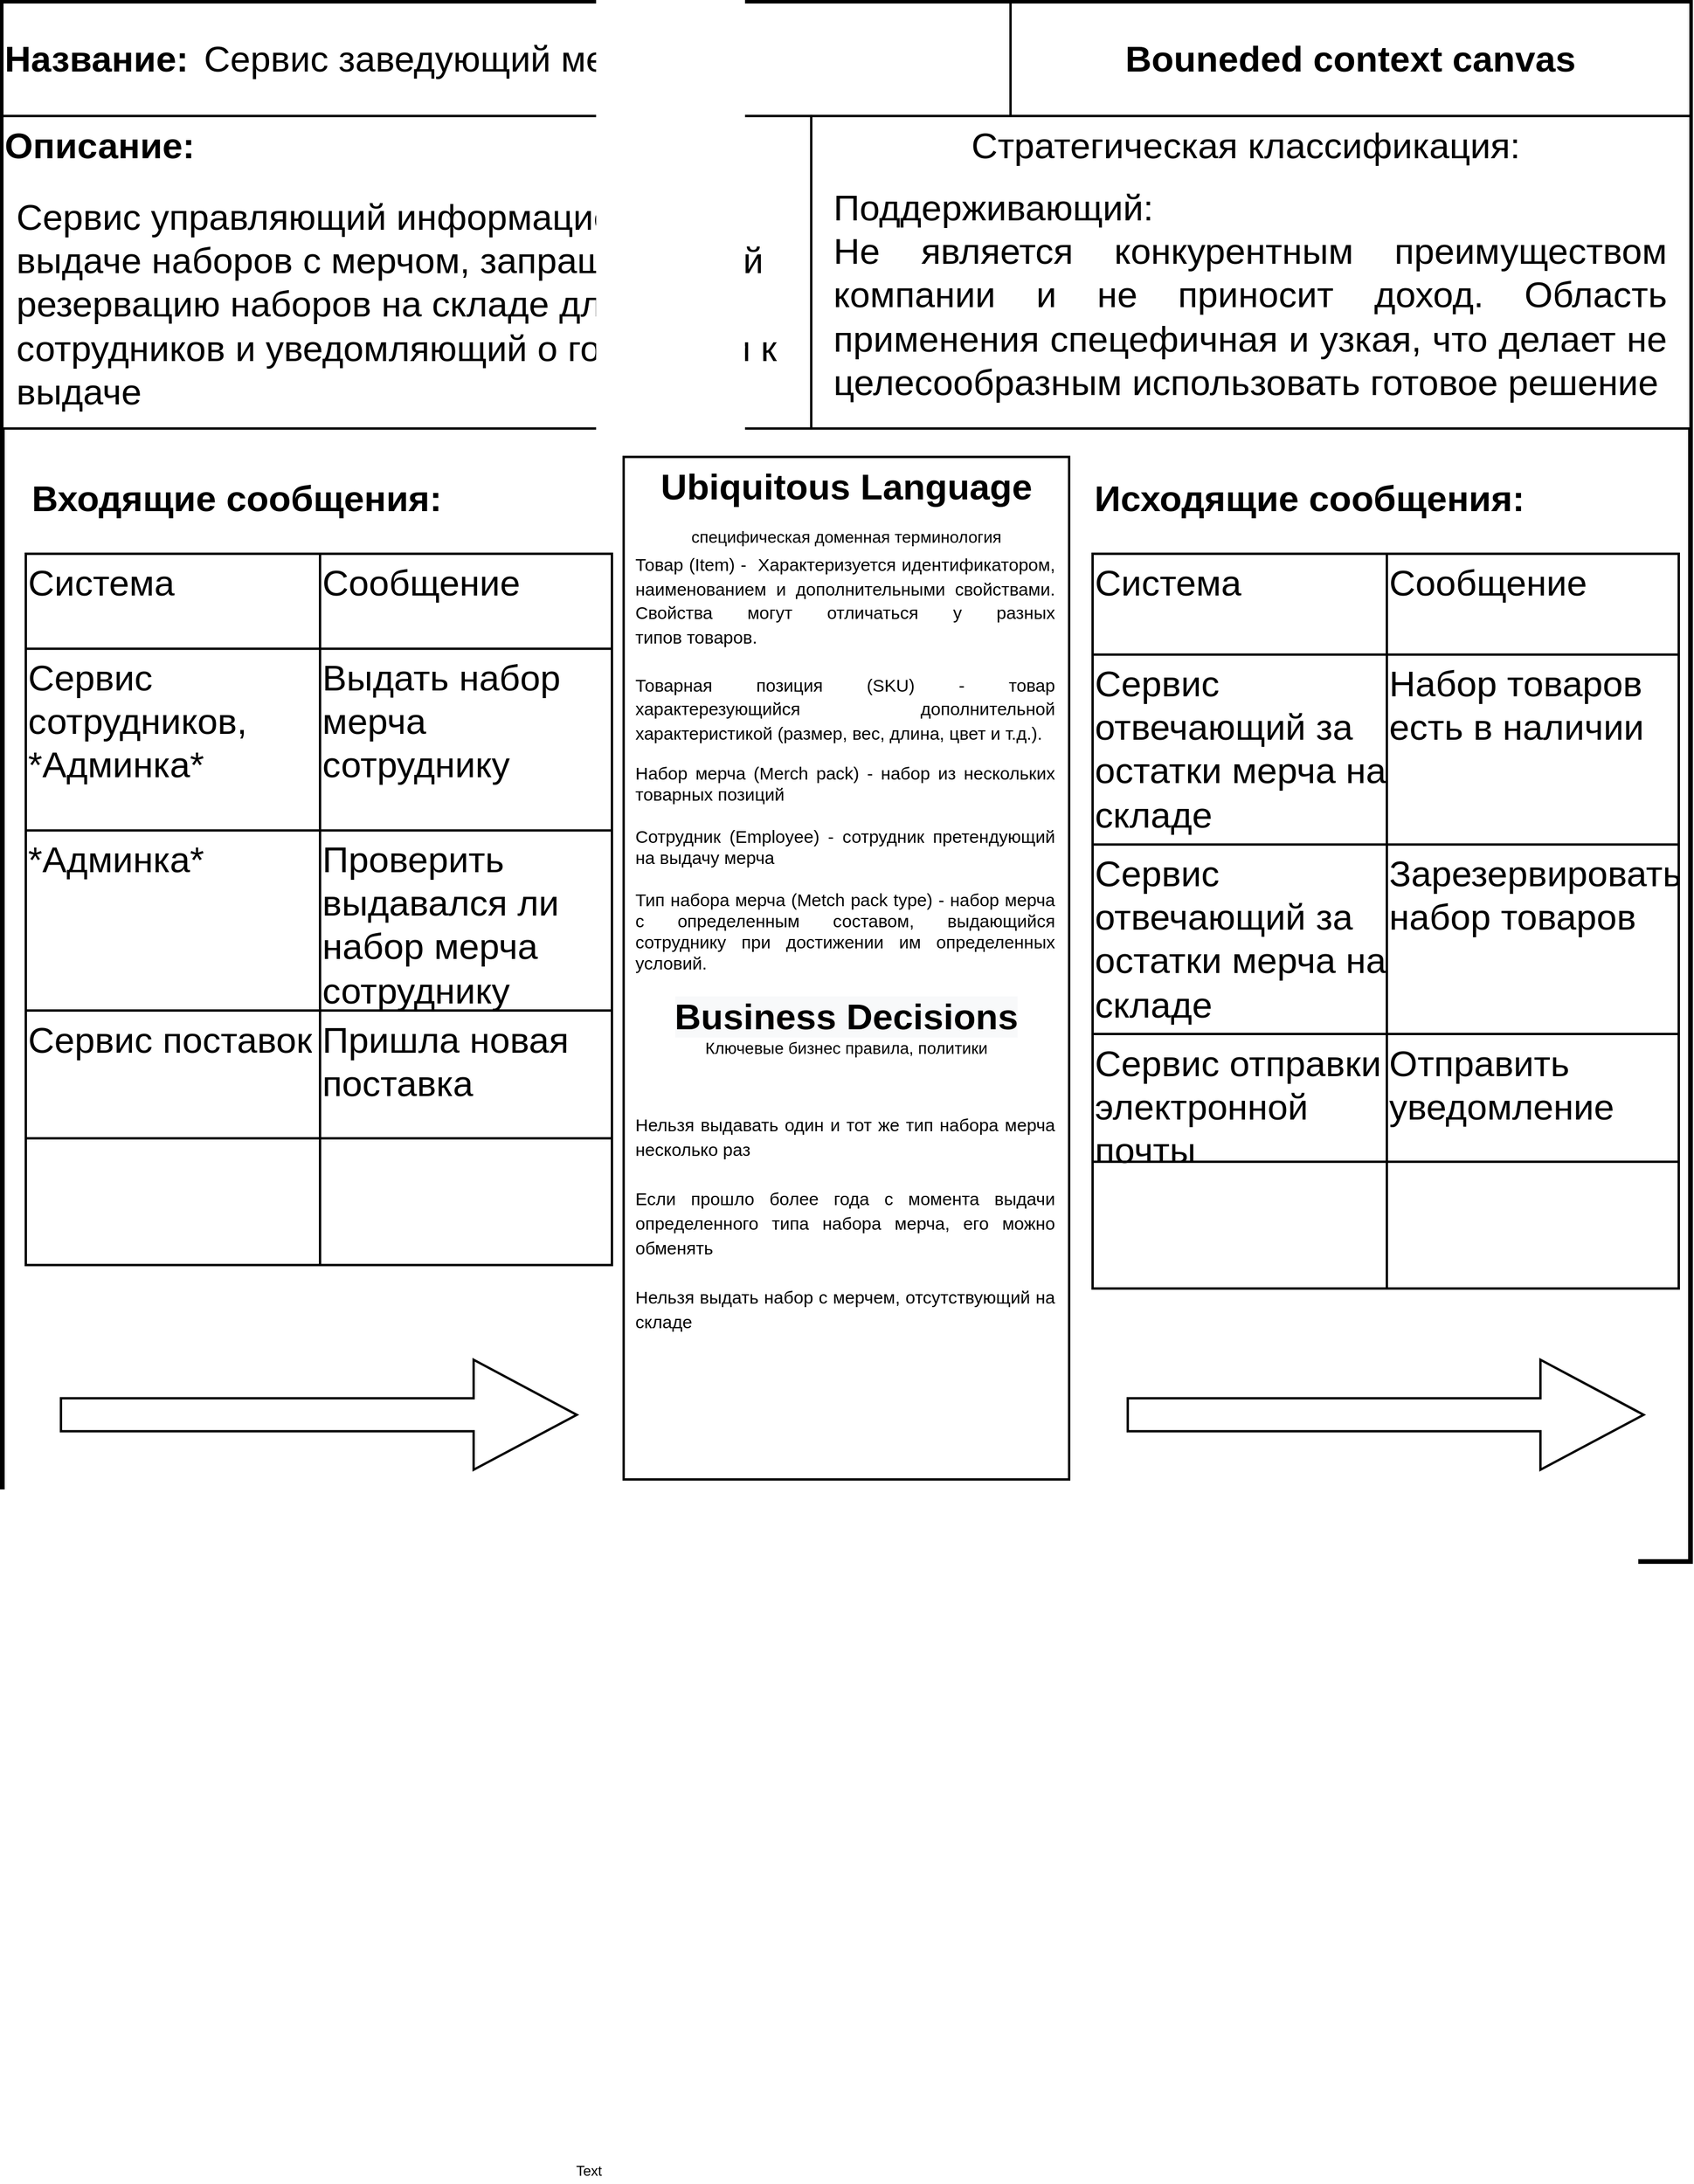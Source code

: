 <mxfile version="15.4.0" type="device"><diagram id="8OFZhzmo89h2vflNufuO" name="Page-1"><mxGraphModel dx="2370" dy="1370" grid="1" gridSize="10" guides="1" tooltips="1" connect="1" arrows="1" fold="1" page="1" pageScale="1" pageWidth="827" pageHeight="1169" math="0" shadow="0"><root><mxCell id="0"/><mxCell id="1" parent="0"/><mxCell id="C2i8B1bdvemPvVyp_Ss8-22" value="" style="group" parent="1" vertex="1" connectable="0"><mxGeometry x="110" y="100" width="1440" height="1330" as="geometry"/></mxCell><mxCell id="C2i8B1bdvemPvVyp_Ss8-21" value="" style="group" parent="C2i8B1bdvemPvVyp_Ss8-22" vertex="1" connectable="0"><mxGeometry width="1440" height="1330" as="geometry"/></mxCell><mxCell id="C2i8B1bdvemPvVyp_Ss8-2" value="фывфыв" style="rounded=0;whiteSpace=wrap;html=1;strokeWidth=4;glass=0;shadow=0;sketch=0;" parent="C2i8B1bdvemPvVyp_Ss8-21" vertex="1"><mxGeometry width="1440" height="1330" as="geometry"/></mxCell><mxCell id="C2i8B1bdvemPvVyp_Ss8-10" value="" style="shape=singleArrow;whiteSpace=wrap;html=1;shadow=0;fontSize=31;strokeColor=default;strokeWidth=2;verticalAlign=top;" parent="C2i8B1bdvemPvVyp_Ss8-21" vertex="1"><mxGeometry x="50" y="1157.882" width="440" height="93.882" as="geometry"/></mxCell><mxCell id="C2i8B1bdvemPvVyp_Ss8-11" value="" style="shape=singleArrow;whiteSpace=wrap;html=1;shadow=0;fontSize=31;strokeColor=default;strokeWidth=2;verticalAlign=top;" parent="C2i8B1bdvemPvVyp_Ss8-21" vertex="1"><mxGeometry x="960" y="1157.882" width="440" height="93.882" as="geometry"/></mxCell><mxCell id="C2i8B1bdvemPvVyp_Ss8-14" value="&lt;b&gt;Входящие сообщения:&lt;/b&gt;" style="text;html=1;strokeColor=none;fillColor=none;align=center;verticalAlign=middle;whiteSpace=wrap;rounded=0;shadow=0;glass=0;sketch=0;fontSize=31;" parent="C2i8B1bdvemPvVyp_Ss8-21" vertex="1"><mxGeometry x="20" y="400.0" width="360" height="46.937" as="geometry"/></mxCell><mxCell id="C2i8B1bdvemPvVyp_Ss8-15" value="&lt;b&gt;Исходящие сообщения:&lt;/b&gt;" style="text;html=1;strokeColor=none;fillColor=none;align=center;verticalAlign=middle;whiteSpace=wrap;rounded=0;shadow=0;glass=0;sketch=0;fontSize=31;" parent="C2i8B1bdvemPvVyp_Ss8-21" vertex="1"><mxGeometry x="930" y="400.0" width="370" height="46.937" as="geometry"/></mxCell><mxCell id="C2i8B1bdvemPvVyp_Ss8-36" value="" style="shape=table;html=1;whiteSpace=wrap;startSize=0;container=1;collapsible=0;childLayout=tableLayout;rounded=0;shadow=0;glass=0;sketch=0;fontSize=31;strokeColor=default;strokeWidth=2;align=left;verticalAlign=top;" parent="C2i8B1bdvemPvVyp_Ss8-21" vertex="1"><mxGeometry x="930" y="470.42" width="500" height="409.58" as="geometry"/></mxCell><mxCell id="C2i8B1bdvemPvVyp_Ss8-37" value="" style="shape=partialRectangle;html=1;whiteSpace=wrap;collapsible=0;dropTarget=0;pointerEvents=0;fillColor=none;top=0;left=0;bottom=0;right=0;points=[[0,0.5],[1,0.5]];portConstraint=eastwest;rounded=0;shadow=0;glass=0;sketch=0;fontSize=31;strokeColor=default;strokeWidth=2;align=left;verticalAlign=top;" parent="C2i8B1bdvemPvVyp_Ss8-36" vertex="1"><mxGeometry width="500" height="86" as="geometry"/></mxCell><mxCell id="C2i8B1bdvemPvVyp_Ss8-38" value="Система" style="shape=partialRectangle;html=1;whiteSpace=wrap;connectable=0;fillColor=none;top=0;left=0;bottom=0;right=0;overflow=hidden;pointerEvents=1;rounded=0;shadow=0;glass=0;sketch=0;fontSize=31;strokeColor=default;strokeWidth=2;align=left;verticalAlign=top;" parent="C2i8B1bdvemPvVyp_Ss8-37" vertex="1"><mxGeometry width="251" height="86" as="geometry"><mxRectangle width="251" height="86" as="alternateBounds"/></mxGeometry></mxCell><mxCell id="C2i8B1bdvemPvVyp_Ss8-39" value="Сообщение" style="shape=partialRectangle;html=1;whiteSpace=wrap;connectable=0;fillColor=none;top=0;left=0;bottom=0;right=0;overflow=hidden;pointerEvents=1;rounded=0;shadow=0;glass=0;sketch=0;fontSize=31;strokeColor=default;strokeWidth=2;align=left;verticalAlign=top;" parent="C2i8B1bdvemPvVyp_Ss8-37" vertex="1"><mxGeometry x="251" width="249" height="86" as="geometry"><mxRectangle width="249" height="86" as="alternateBounds"/></mxGeometry></mxCell><mxCell id="C2i8B1bdvemPvVyp_Ss8-40" value="" style="shape=partialRectangle;html=1;whiteSpace=wrap;collapsible=0;dropTarget=0;pointerEvents=0;fillColor=none;top=0;left=0;bottom=0;right=0;points=[[0,0.5],[1,0.5]];portConstraint=eastwest;rounded=0;shadow=0;glass=0;sketch=0;fontSize=31;strokeColor=default;strokeWidth=2;align=left;verticalAlign=top;" parent="C2i8B1bdvemPvVyp_Ss8-36" vertex="1"><mxGeometry y="86" width="500" height="162" as="geometry"/></mxCell><mxCell id="C2i8B1bdvemPvVyp_Ss8-41" value="Cервис отвечающий за остатки мерча на складе" style="shape=partialRectangle;html=1;whiteSpace=wrap;connectable=0;fillColor=none;top=0;left=0;bottom=0;right=0;overflow=hidden;pointerEvents=1;rounded=0;shadow=0;glass=0;sketch=0;fontSize=31;strokeColor=default;strokeWidth=2;align=left;verticalAlign=top;" parent="C2i8B1bdvemPvVyp_Ss8-40" vertex="1"><mxGeometry width="251" height="162" as="geometry"><mxRectangle width="251" height="162" as="alternateBounds"/></mxGeometry></mxCell><mxCell id="C2i8B1bdvemPvVyp_Ss8-42" value="Набор товаров есть в наличии" style="shape=partialRectangle;html=1;whiteSpace=wrap;connectable=0;fillColor=none;top=0;left=0;bottom=0;right=0;overflow=hidden;pointerEvents=1;rounded=0;shadow=0;glass=0;sketch=0;fontSize=31;strokeColor=default;strokeWidth=2;align=left;verticalAlign=top;" parent="C2i8B1bdvemPvVyp_Ss8-40" vertex="1"><mxGeometry x="251" width="249" height="162" as="geometry"><mxRectangle width="249" height="162" as="alternateBounds"/></mxGeometry></mxCell><mxCell id="C2i8B1bdvemPvVyp_Ss8-43" value="" style="shape=partialRectangle;html=1;whiteSpace=wrap;collapsible=0;dropTarget=0;pointerEvents=0;fillColor=none;top=0;left=0;bottom=0;right=0;points=[[0,0.5],[1,0.5]];portConstraint=eastwest;rounded=0;shadow=0;glass=0;sketch=0;fontSize=31;strokeColor=default;strokeWidth=2;align=left;verticalAlign=top;" parent="C2i8B1bdvemPvVyp_Ss8-36" vertex="1"><mxGeometry y="248" width="500" height="162" as="geometry"/></mxCell><mxCell id="C2i8B1bdvemPvVyp_Ss8-44" value="&lt;span&gt;Cервис отвечающий за остатки мерча на складе&lt;/span&gt;" style="shape=partialRectangle;html=1;whiteSpace=wrap;connectable=0;fillColor=none;top=0;left=0;bottom=0;right=0;overflow=hidden;pointerEvents=1;rounded=0;shadow=0;glass=0;sketch=0;fontSize=31;strokeColor=default;strokeWidth=2;align=left;verticalAlign=top;" parent="C2i8B1bdvemPvVyp_Ss8-43" vertex="1"><mxGeometry width="251" height="162" as="geometry"><mxRectangle width="251" height="162" as="alternateBounds"/></mxGeometry></mxCell><mxCell id="C2i8B1bdvemPvVyp_Ss8-45" value="Зарезервировать набор товаров" style="shape=partialRectangle;html=1;whiteSpace=wrap;connectable=0;fillColor=none;top=0;left=0;bottom=0;right=0;overflow=hidden;pointerEvents=1;rounded=0;shadow=0;glass=0;sketch=0;fontSize=31;strokeColor=default;strokeWidth=2;align=left;verticalAlign=top;" parent="C2i8B1bdvemPvVyp_Ss8-43" vertex="1"><mxGeometry x="251" width="249" height="162" as="geometry"><mxRectangle width="249" height="162" as="alternateBounds"/></mxGeometry></mxCell><mxCell id="IKLekAc_ae8mlH1tGpPq-17" value="" style="shape=table;html=1;whiteSpace=wrap;startSize=0;container=1;collapsible=0;childLayout=tableLayout;rounded=0;shadow=0;glass=0;sketch=0;fontSize=31;strokeColor=default;strokeWidth=2;align=left;verticalAlign=top;" vertex="1" parent="C2i8B1bdvemPvVyp_Ss8-21"><mxGeometry x="930" y="880" width="500" height="217.15" as="geometry"/></mxCell><mxCell id="IKLekAc_ae8mlH1tGpPq-18" value="" style="shape=partialRectangle;html=1;whiteSpace=wrap;collapsible=0;dropTarget=0;pointerEvents=0;fillColor=none;top=0;left=0;bottom=0;right=0;points=[[0,0.5],[1,0.5]];portConstraint=eastwest;rounded=0;shadow=0;glass=0;sketch=0;fontSize=31;strokeColor=default;strokeWidth=2;align=left;verticalAlign=top;" vertex="1" parent="IKLekAc_ae8mlH1tGpPq-17"><mxGeometry width="500" height="109" as="geometry"/></mxCell><mxCell id="IKLekAc_ae8mlH1tGpPq-19" value="Сервис отправки электронной почты" style="shape=partialRectangle;html=1;whiteSpace=wrap;connectable=0;fillColor=none;top=0;left=0;bottom=0;right=0;overflow=hidden;pointerEvents=1;rounded=0;shadow=0;glass=0;sketch=0;fontSize=31;strokeColor=default;strokeWidth=2;align=left;verticalAlign=top;" vertex="1" parent="IKLekAc_ae8mlH1tGpPq-18"><mxGeometry width="251" height="109" as="geometry"><mxRectangle width="251" height="109" as="alternateBounds"/></mxGeometry></mxCell><mxCell id="IKLekAc_ae8mlH1tGpPq-20" value="Отправить уведомление" style="shape=partialRectangle;html=1;whiteSpace=wrap;connectable=0;fillColor=none;top=0;left=0;bottom=0;right=0;overflow=hidden;pointerEvents=1;rounded=0;shadow=0;glass=0;sketch=0;fontSize=31;strokeColor=default;strokeWidth=2;align=left;verticalAlign=top;" vertex="1" parent="IKLekAc_ae8mlH1tGpPq-18"><mxGeometry x="251" width="249" height="109" as="geometry"><mxRectangle width="249" height="109" as="alternateBounds"/></mxGeometry></mxCell><mxCell id="IKLekAc_ae8mlH1tGpPq-21" value="" style="shape=partialRectangle;html=1;whiteSpace=wrap;collapsible=0;dropTarget=0;pointerEvents=0;fillColor=none;top=0;left=0;bottom=0;right=0;points=[[0,0.5],[1,0.5]];portConstraint=eastwest;rounded=0;shadow=0;glass=0;sketch=0;fontSize=31;strokeColor=default;strokeWidth=2;align=left;verticalAlign=top;" vertex="1" parent="IKLekAc_ae8mlH1tGpPq-17"><mxGeometry y="109" width="500" height="108" as="geometry"/></mxCell><mxCell id="IKLekAc_ae8mlH1tGpPq-22" value="" style="shape=partialRectangle;html=1;whiteSpace=wrap;connectable=0;fillColor=none;top=0;left=0;bottom=0;right=0;overflow=hidden;pointerEvents=1;rounded=0;shadow=0;glass=0;sketch=0;fontSize=31;strokeColor=default;strokeWidth=2;align=left;verticalAlign=top;" vertex="1" parent="IKLekAc_ae8mlH1tGpPq-21"><mxGeometry width="251" height="108" as="geometry"><mxRectangle width="251" height="108" as="alternateBounds"/></mxGeometry></mxCell><mxCell id="IKLekAc_ae8mlH1tGpPq-23" value="" style="shape=partialRectangle;html=1;whiteSpace=wrap;connectable=0;fillColor=none;top=0;left=0;bottom=0;right=0;overflow=hidden;pointerEvents=1;rounded=0;shadow=0;glass=0;sketch=0;fontSize=31;strokeColor=default;strokeWidth=2;align=left;verticalAlign=top;" vertex="1" parent="IKLekAc_ae8mlH1tGpPq-21"><mxGeometry x="251" width="249" height="108" as="geometry"><mxRectangle width="249" height="108" as="alternateBounds"/></mxGeometry></mxCell><mxCell id="IKLekAc_ae8mlH1tGpPq-24" value="" style="group" vertex="1" connectable="0" parent="C2i8B1bdvemPvVyp_Ss8-21"><mxGeometry x="20" y="470.42" width="500" height="606.73" as="geometry"/></mxCell><mxCell id="C2i8B1bdvemPvVyp_Ss8-23" value="" style="shape=table;html=1;whiteSpace=wrap;startSize=0;container=1;collapsible=0;childLayout=tableLayout;rounded=0;shadow=0;glass=0;sketch=0;fontSize=31;strokeColor=default;strokeWidth=2;align=left;verticalAlign=top;" parent="IKLekAc_ae8mlH1tGpPq-24" vertex="1"><mxGeometry width="500" height="389.58" as="geometry"/></mxCell><mxCell id="C2i8B1bdvemPvVyp_Ss8-24" value="" style="shape=partialRectangle;html=1;whiteSpace=wrap;collapsible=0;dropTarget=0;pointerEvents=0;fillColor=none;top=0;left=0;bottom=0;right=0;points=[[0,0.5],[1,0.5]];portConstraint=eastwest;rounded=0;shadow=0;glass=0;sketch=0;fontSize=31;strokeColor=default;strokeWidth=2;align=left;verticalAlign=top;" parent="C2i8B1bdvemPvVyp_Ss8-23" vertex="1"><mxGeometry width="500" height="81" as="geometry"/></mxCell><mxCell id="C2i8B1bdvemPvVyp_Ss8-25" value="Система" style="shape=partialRectangle;html=1;whiteSpace=wrap;connectable=0;fillColor=none;top=0;left=0;bottom=0;right=0;overflow=hidden;pointerEvents=1;rounded=0;shadow=0;glass=0;sketch=0;fontSize=31;strokeColor=default;strokeWidth=2;align=left;verticalAlign=top;" parent="C2i8B1bdvemPvVyp_Ss8-24" vertex="1"><mxGeometry width="251" height="81" as="geometry"><mxRectangle width="251" height="81" as="alternateBounds"/></mxGeometry></mxCell><mxCell id="C2i8B1bdvemPvVyp_Ss8-26" value="Сообщение" style="shape=partialRectangle;html=1;whiteSpace=wrap;connectable=0;fillColor=none;top=0;left=0;bottom=0;right=0;overflow=hidden;pointerEvents=1;rounded=0;shadow=0;glass=0;sketch=0;fontSize=31;strokeColor=default;strokeWidth=2;align=left;verticalAlign=top;" parent="C2i8B1bdvemPvVyp_Ss8-24" vertex="1"><mxGeometry x="251" width="249" height="81" as="geometry"><mxRectangle width="249" height="81" as="alternateBounds"/></mxGeometry></mxCell><mxCell id="C2i8B1bdvemPvVyp_Ss8-28" value="" style="shape=partialRectangle;html=1;whiteSpace=wrap;collapsible=0;dropTarget=0;pointerEvents=0;fillColor=none;top=0;left=0;bottom=0;right=0;points=[[0,0.5],[1,0.5]];portConstraint=eastwest;rounded=0;shadow=0;glass=0;sketch=0;fontSize=31;strokeColor=default;strokeWidth=2;align=left;verticalAlign=top;" parent="C2i8B1bdvemPvVyp_Ss8-23" vertex="1"><mxGeometry y="81" width="500" height="155" as="geometry"/></mxCell><mxCell id="C2i8B1bdvemPvVyp_Ss8-29" value="Сервис сотрудников,&lt;br&gt;*Админка*" style="shape=partialRectangle;html=1;whiteSpace=wrap;connectable=0;fillColor=none;top=0;left=0;bottom=0;right=0;overflow=hidden;pointerEvents=1;rounded=0;shadow=0;glass=0;sketch=0;fontSize=31;strokeColor=default;strokeWidth=2;align=left;verticalAlign=top;" parent="C2i8B1bdvemPvVyp_Ss8-28" vertex="1"><mxGeometry width="251" height="155" as="geometry"><mxRectangle width="251" height="155" as="alternateBounds"/></mxGeometry></mxCell><mxCell id="C2i8B1bdvemPvVyp_Ss8-30" value="Выдать набор мерча сотруднику" style="shape=partialRectangle;html=1;whiteSpace=wrap;connectable=0;fillColor=none;top=0;left=0;bottom=0;right=0;overflow=hidden;pointerEvents=1;rounded=0;shadow=0;glass=0;sketch=0;fontSize=31;strokeColor=default;strokeWidth=2;align=left;verticalAlign=top;" parent="C2i8B1bdvemPvVyp_Ss8-28" vertex="1"><mxGeometry x="251" width="249" height="155" as="geometry"><mxRectangle width="249" height="155" as="alternateBounds"/></mxGeometry></mxCell><mxCell id="C2i8B1bdvemPvVyp_Ss8-32" value="" style="shape=partialRectangle;html=1;whiteSpace=wrap;collapsible=0;dropTarget=0;pointerEvents=0;fillColor=none;top=0;left=0;bottom=0;right=0;points=[[0,0.5],[1,0.5]];portConstraint=eastwest;rounded=0;shadow=0;glass=0;sketch=0;fontSize=31;strokeColor=default;strokeWidth=2;align=left;verticalAlign=top;" parent="C2i8B1bdvemPvVyp_Ss8-23" vertex="1"><mxGeometry y="236" width="500" height="154" as="geometry"/></mxCell><mxCell id="C2i8B1bdvemPvVyp_Ss8-33" value="*Админка*" style="shape=partialRectangle;html=1;whiteSpace=wrap;connectable=0;fillColor=none;top=0;left=0;bottom=0;right=0;overflow=hidden;pointerEvents=1;rounded=0;shadow=0;glass=0;sketch=0;fontSize=31;strokeColor=default;strokeWidth=2;align=left;verticalAlign=top;" parent="C2i8B1bdvemPvVyp_Ss8-32" vertex="1"><mxGeometry width="251" height="154" as="geometry"><mxRectangle width="251" height="154" as="alternateBounds"/></mxGeometry></mxCell><mxCell id="C2i8B1bdvemPvVyp_Ss8-34" value="Проверить выдавался ли набор мерча сотруднику" style="shape=partialRectangle;html=1;whiteSpace=wrap;connectable=0;fillColor=none;top=0;left=0;bottom=0;right=0;overflow=hidden;pointerEvents=1;rounded=0;shadow=0;glass=0;sketch=0;fontSize=31;strokeColor=default;strokeWidth=2;align=left;verticalAlign=top;" parent="C2i8B1bdvemPvVyp_Ss8-32" vertex="1"><mxGeometry x="251" width="249" height="154" as="geometry"><mxRectangle width="249" height="154" as="alternateBounds"/></mxGeometry></mxCell><mxCell id="IKLekAc_ae8mlH1tGpPq-7" value="" style="shape=table;html=1;whiteSpace=wrap;startSize=0;container=1;collapsible=0;childLayout=tableLayout;rounded=0;shadow=0;glass=0;sketch=0;fontSize=31;strokeColor=default;strokeWidth=2;align=left;verticalAlign=top;" vertex="1" parent="IKLekAc_ae8mlH1tGpPq-24"><mxGeometry y="389.58" width="500" height="217.15" as="geometry"/></mxCell><mxCell id="IKLekAc_ae8mlH1tGpPq-11" value="" style="shape=partialRectangle;html=1;whiteSpace=wrap;collapsible=0;dropTarget=0;pointerEvents=0;fillColor=none;top=0;left=0;bottom=0;right=0;points=[[0,0.5],[1,0.5]];portConstraint=eastwest;rounded=0;shadow=0;glass=0;sketch=0;fontSize=31;strokeColor=default;strokeWidth=2;align=left;verticalAlign=top;" vertex="1" parent="IKLekAc_ae8mlH1tGpPq-7"><mxGeometry width="500" height="109" as="geometry"/></mxCell><mxCell id="IKLekAc_ae8mlH1tGpPq-12" value="Сервис поставок" style="shape=partialRectangle;html=1;whiteSpace=wrap;connectable=0;fillColor=none;top=0;left=0;bottom=0;right=0;overflow=hidden;pointerEvents=1;rounded=0;shadow=0;glass=0;sketch=0;fontSize=31;strokeColor=default;strokeWidth=2;align=left;verticalAlign=top;" vertex="1" parent="IKLekAc_ae8mlH1tGpPq-11"><mxGeometry width="251" height="109" as="geometry"><mxRectangle width="251" height="109" as="alternateBounds"/></mxGeometry></mxCell><mxCell id="IKLekAc_ae8mlH1tGpPq-13" value="Пришла новая поставка" style="shape=partialRectangle;html=1;whiteSpace=wrap;connectable=0;fillColor=none;top=0;left=0;bottom=0;right=0;overflow=hidden;pointerEvents=1;rounded=0;shadow=0;glass=0;sketch=0;fontSize=31;strokeColor=default;strokeWidth=2;align=left;verticalAlign=top;" vertex="1" parent="IKLekAc_ae8mlH1tGpPq-11"><mxGeometry x="251" width="249" height="109" as="geometry"><mxRectangle width="249" height="109" as="alternateBounds"/></mxGeometry></mxCell><mxCell id="IKLekAc_ae8mlH1tGpPq-14" value="" style="shape=partialRectangle;html=1;whiteSpace=wrap;collapsible=0;dropTarget=0;pointerEvents=0;fillColor=none;top=0;left=0;bottom=0;right=0;points=[[0,0.5],[1,0.5]];portConstraint=eastwest;rounded=0;shadow=0;glass=0;sketch=0;fontSize=31;strokeColor=default;strokeWidth=2;align=left;verticalAlign=top;" vertex="1" parent="IKLekAc_ae8mlH1tGpPq-7"><mxGeometry y="109" width="500" height="108" as="geometry"/></mxCell><mxCell id="IKLekAc_ae8mlH1tGpPq-15" value="" style="shape=partialRectangle;html=1;whiteSpace=wrap;connectable=0;fillColor=none;top=0;left=0;bottom=0;right=0;overflow=hidden;pointerEvents=1;rounded=0;shadow=0;glass=0;sketch=0;fontSize=31;strokeColor=default;strokeWidth=2;align=left;verticalAlign=top;" vertex="1" parent="IKLekAc_ae8mlH1tGpPq-14"><mxGeometry width="251" height="108" as="geometry"><mxRectangle width="251" height="108" as="alternateBounds"/></mxGeometry></mxCell><mxCell id="IKLekAc_ae8mlH1tGpPq-16" value="" style="shape=partialRectangle;html=1;whiteSpace=wrap;connectable=0;fillColor=none;top=0;left=0;bottom=0;right=0;overflow=hidden;pointerEvents=1;rounded=0;shadow=0;glass=0;sketch=0;fontSize=31;strokeColor=default;strokeWidth=2;align=left;verticalAlign=top;" vertex="1" parent="IKLekAc_ae8mlH1tGpPq-14"><mxGeometry x="251" width="249" height="108" as="geometry"><mxRectangle width="249" height="108" as="alternateBounds"/></mxGeometry></mxCell><mxCell id="C2i8B1bdvemPvVyp_Ss8-9" value="&lt;b&gt;Ubiquitous Language&lt;/b&gt;&lt;br&gt;&lt;font style=&quot;font-size: 14px&quot;&gt;специфическая доменная терминология&lt;/font&gt;" style="rounded=0;whiteSpace=wrap;html=1;shadow=0;strokeColor=default;strokeWidth=2;verticalAlign=top;fontSize=31;fontStyle=0" parent="C2i8B1bdvemPvVyp_Ss8-22" vertex="1"><mxGeometry x="530" y="387.76" width="380" height="872.24" as="geometry"/></mxCell><mxCell id="C2i8B1bdvemPvVyp_Ss8-19" value="" style="group" parent="C2i8B1bdvemPvVyp_Ss8-22" vertex="1" connectable="0"><mxGeometry width="1440" height="363.529" as="geometry"/></mxCell><mxCell id="C2i8B1bdvemPvVyp_Ss8-5" value="" style="group;strokeColor=none;shadow=0;align=left;" parent="C2i8B1bdvemPvVyp_Ss8-19" vertex="1" connectable="0"><mxGeometry width="1440" height="96.941" as="geometry"/></mxCell><mxCell id="C2i8B1bdvemPvVyp_Ss8-17" value="" style="group" parent="C2i8B1bdvemPvVyp_Ss8-5" vertex="1" connectable="0"><mxGeometry width="1440" height="96.941" as="geometry"/></mxCell><mxCell id="C2i8B1bdvemPvVyp_Ss8-4" value="&lt;font style=&quot;font-size: 31px&quot;&gt;&lt;b&gt;Bouneded context canvas&lt;/b&gt;&lt;/font&gt;" style="rounded=0;whiteSpace=wrap;html=1;strokeWidth=2;strokeColor=default;" parent="C2i8B1bdvemPvVyp_Ss8-17" vertex="1"><mxGeometry x="860" width="580" height="96.941" as="geometry"/></mxCell><mxCell id="C2i8B1bdvemPvVyp_Ss8-16" value="" style="group" parent="C2i8B1bdvemPvVyp_Ss8-17" vertex="1" connectable="0"><mxGeometry width="860.0" height="96.941" as="geometry"/></mxCell><mxCell id="C2i8B1bdvemPvVyp_Ss8-3" value="&lt;b&gt;&lt;font style=&quot;font-size: 31px&quot;&gt;Название:&amp;nbsp;&lt;/font&gt;&lt;/b&gt;" style="rounded=0;whiteSpace=wrap;html=1;strokeWidth=2;align=left;" parent="C2i8B1bdvemPvVyp_Ss8-16" vertex="1"><mxGeometry width="860.0" height="96.941" as="geometry"/></mxCell><mxCell id="C2i8B1bdvemPvVyp_Ss8-13" value="Сервис заведующий мерчом" style="text;html=1;strokeColor=none;fillColor=none;align=left;verticalAlign=middle;whiteSpace=wrap;rounded=0;shadow=0;fontSize=31;" parent="C2i8B1bdvemPvVyp_Ss8-16" vertex="1"><mxGeometry x="170" y="12.118" width="670" height="72.706" as="geometry"/></mxCell><mxCell id="C2i8B1bdvemPvVyp_Ss8-8" value="&lt;font style=&quot;font-size: 31px&quot;&gt;Стратегическая классификация:&amp;nbsp;&lt;/font&gt;" style="rounded=0;whiteSpace=wrap;html=1;shadow=0;strokeColor=default;strokeWidth=2;verticalAlign=top;spacingRight=0;spacing=2;sketch=0;" parent="C2i8B1bdvemPvVyp_Ss8-19" vertex="1"><mxGeometry x="690" y="96.941" width="750" height="266.588" as="geometry"/></mxCell><mxCell id="C2i8B1bdvemPvVyp_Ss8-18" value="" style="group" parent="C2i8B1bdvemPvVyp_Ss8-19" vertex="1" connectable="0"><mxGeometry y="96.941" width="690" height="266.588" as="geometry"/></mxCell><mxCell id="C2i8B1bdvemPvVyp_Ss8-7" value="&lt;font style=&quot;font-size: 31px&quot;&gt;&lt;b&gt;Описание:&lt;/b&gt;&lt;/font&gt;" style="rounded=0;whiteSpace=wrap;html=1;shadow=0;strokeColor=default;strokeWidth=2;align=left;verticalAlign=top;" parent="C2i8B1bdvemPvVyp_Ss8-18" vertex="1"><mxGeometry width="690" height="266.588" as="geometry"/></mxCell><mxCell id="C2i8B1bdvemPvVyp_Ss8-12" value="Сервис управляющий информацией о выдаче наборов с мерчом,&amp;nbsp;запрашивающий резервацию наборов на складе для сотрудников и уведомляющий о готовности к выдаче&amp;nbsp;&amp;nbsp;" style="text;html=1;strokeColor=none;fillColor=none;align=left;verticalAlign=top;whiteSpace=wrap;rounded=0;shadow=0;fontSize=31;" parent="C2i8B1bdvemPvVyp_Ss8-18" vertex="1"><mxGeometry x="10" y="60.588" width="670" height="193.882" as="geometry"/></mxCell><mxCell id="HIC7lZ4OM-H-9Ils8Dxd-2" value="&lt;div style=&quot;text-align: justify&quot;&gt;&lt;span&gt;Поддерживающий:&lt;/span&gt;&lt;/div&gt;&lt;div style=&quot;text-align: justify&quot;&gt;&lt;span&gt;Не является конкурентным преимуществом компании и не приносит доход. Область применения спецефичная и узкая, что делает не целесообразным использовать готовое решение&lt;/span&gt;&lt;/div&gt;" style="text;html=1;strokeColor=none;fillColor=none;align=left;verticalAlign=top;whiteSpace=wrap;rounded=0;shadow=0;fontSize=31;" parent="C2i8B1bdvemPvVyp_Ss8-19" vertex="1"><mxGeometry x="707" y="150" width="713" height="200" as="geometry"/></mxCell><mxCell id="C2i8B1bdvemPvVyp_Ss8-46" value="&lt;div style=&quot;text-align: justify ; line-height: 50%&quot;&gt;&lt;span style=&quot;font-size: 15px&quot;&gt;Товар (Item) -&amp;nbsp;&lt;/span&gt;&lt;span style=&quot;font-size: 15px&quot;&gt;&amp;nbsp;Характеризуется идентификатором, наименованием и&amp;nbsp;&lt;/span&gt;&lt;span style=&quot;font-size: 15px&quot;&gt;дополнительными свойствами. Свойства могут отличаться у разных типов&amp;nbsp;&lt;/span&gt;&lt;span style=&quot;font-size: 15px&quot;&gt;товаров.&lt;/span&gt;&lt;span style=&quot;font-size: 15px&quot;&gt;&lt;br&gt;&lt;/span&gt;&lt;/div&gt;&lt;div style=&quot;text-align: justify ; line-height: 50%&quot;&gt;&lt;span style=&quot;font-size: 15px&quot;&gt;&lt;br&gt;&lt;/span&gt;&lt;/div&gt;&lt;div style=&quot;text-align: justify ; line-height: 50%&quot;&gt;&lt;span style=&quot;font-size: 15px&quot;&gt;Товарная позиция (SKU) - товар характерезующийся дополнительной характеристикой (размер, вес, длина, цвет и т.д.).&lt;/span&gt;&lt;/div&gt;&lt;div&gt;&lt;font style=&quot;font-size: 15px&quot;&gt;&lt;div class=&quot;t668__title t-name t-name_xl&quot;&gt;&lt;div style=&quot;text-align: justify&quot;&gt;&lt;span&gt;&lt;br&gt;&lt;/span&gt;&lt;/div&gt;&lt;/div&gt;&lt;/font&gt;&lt;/div&gt;&lt;span style=&quot;font-size: 15px&quot;&gt;&lt;div style=&quot;text-align: justify&quot;&gt;&lt;span&gt;Набор мерча (Merch pack) - набор из нескольких товарных позиций&amp;nbsp;&lt;/span&gt;&lt;/div&gt;&lt;div style=&quot;text-align: justify&quot;&gt;&lt;span&gt;&lt;br&gt;&lt;/span&gt;&lt;/div&gt;&lt;div style=&quot;text-align: justify&quot;&gt;&lt;span&gt;Сотрудник (Employee) - сотрудник претендующий на выдачу мерча&lt;/span&gt;&lt;/div&gt;&lt;div style=&quot;text-align: justify&quot;&gt;&lt;span&gt;&lt;br&gt;&lt;/span&gt;&lt;/div&gt;&lt;div style=&quot;text-align: justify&quot;&gt;&lt;span&gt;Тип набора мерча (Metch pack type) - набор мерча с определенным составом, выдающийся сотруднику при достижении им определенных условий.&lt;/span&gt;&lt;/div&gt;&lt;div style=&quot;text-align: justify&quot;&gt;&lt;span&gt;&lt;br&gt;&lt;/span&gt;&lt;/div&gt;&lt;div style=&quot;text-align: justify&quot;&gt;&lt;span&gt;&amp;nbsp;&lt;/span&gt;&lt;/div&gt;&lt;div style=&quot;text-align: justify&quot;&gt;&lt;span&gt;&lt;br&gt;&lt;/span&gt;&lt;/div&gt;&lt;/span&gt;" style="text;html=1;strokeColor=none;fillColor=none;align=right;verticalAlign=top;whiteSpace=wrap;rounded=0;shadow=0;glass=0;sketch=0;fontSize=31;" parent="C2i8B1bdvemPvVyp_Ss8-22" vertex="1"><mxGeometry x="540" y="460" width="360" height="370" as="geometry"/></mxCell><mxCell id="IKLekAc_ae8mlH1tGpPq-2" value="&lt;b style=&quot;color: rgb(0 , 0 , 0) ; font-family: &amp;#34;helvetica&amp;#34; ; font-size: 31px ; font-style: normal ; letter-spacing: normal ; text-indent: 0px ; text-transform: none ; word-spacing: 0px ; background-color: rgb(248 , 249 , 250)&quot;&gt;Business Decisions&lt;/b&gt;&lt;br style=&quot;color: rgb(0 , 0 , 0) ; font-family: &amp;#34;helvetica&amp;#34; ; font-size: 31px ; font-style: normal ; font-weight: 400 ; letter-spacing: normal ; text-indent: 0px ; text-transform: none ; word-spacing: 0px ; background-color: rgb(248 , 249 , 250)&quot;&gt;&lt;div&gt;&lt;span style=&quot;font-size: 14px&quot;&gt;&lt;font face=&quot;helvetica&quot;&gt;Ключевые бизнес правила, политики&lt;/font&gt;&lt;/span&gt;&lt;/div&gt;" style="text;whiteSpace=wrap;html=1;align=center;" vertex="1" parent="C2i8B1bdvemPvVyp_Ss8-22"><mxGeometry x="550" y="840" width="340" height="50" as="geometry"/></mxCell><mxCell id="IKLekAc_ae8mlH1tGpPq-6" value="&lt;div style=&quot;text-align: justify ; line-height: 140% ; font-size: 15px&quot;&gt;&lt;div&gt;Нельзя выдавать один и тот же тип набора мерча несколько раз&lt;/div&gt;&lt;div&gt;&lt;br&gt;&lt;/div&gt;&lt;div&gt;Если прошло более года с момента выдачи определенного типа набора мерча, его можно обменять&lt;/div&gt;&lt;div&gt;&lt;br&gt;&lt;/div&gt;&lt;div&gt;Нельзя выдать набор с мерчем, отсутствующий на складе&lt;/div&gt;&lt;/div&gt;" style="text;html=1;strokeColor=none;fillColor=none;align=right;verticalAlign=top;whiteSpace=wrap;rounded=0;shadow=0;glass=0;sketch=0;fontSize=31;" vertex="1" parent="C2i8B1bdvemPvVyp_Ss8-22"><mxGeometry x="540" y="940" width="360" height="370" as="geometry"/></mxCell><mxCell id="IKLekAc_ae8mlH1tGpPq-3" value="Text" style="text;html=1;align=center;verticalAlign=middle;resizable=0;points=[];autosize=1;strokeColor=none;fillColor=none;" vertex="1" parent="1"><mxGeometry x="590" y="1940" width="40" height="20" as="geometry"/></mxCell><mxCell id="IKLekAc_ae8mlH1tGpPq-5" value="&lt;div style=&quot;text-align: justify&quot;&gt;&lt;br&gt;&lt;/div&gt;" style="text;html=1;align=center;verticalAlign=middle;resizable=0;points=[];autosize=1;strokeColor=none;fillColor=none;" vertex="1" parent="1"><mxGeometry x="1290" y="1510" width="20" height="20" as="geometry"/></mxCell></root></mxGraphModel></diagram></mxfile>